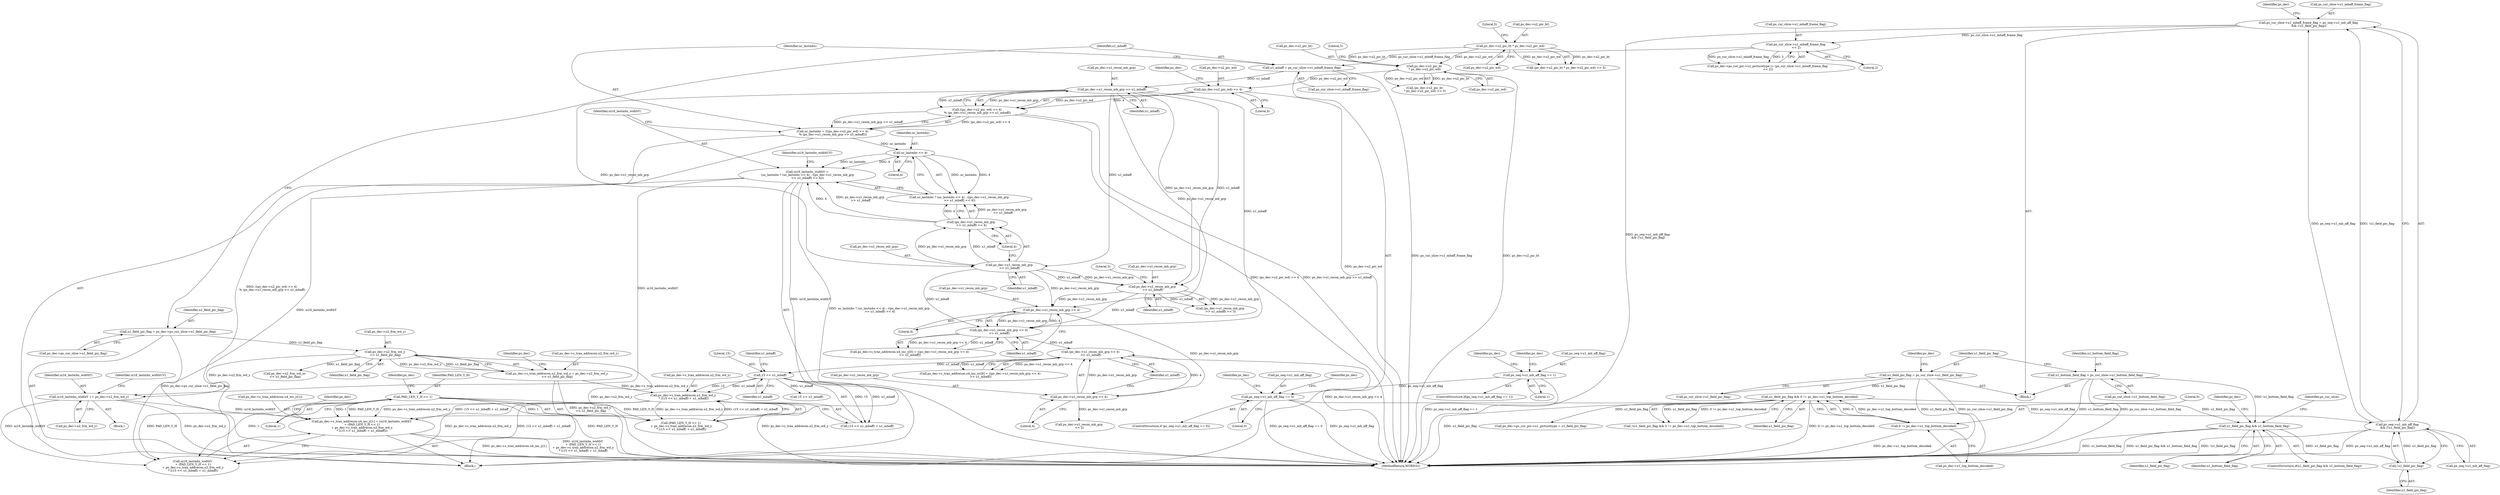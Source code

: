 digraph "0_Android_0b23c81c3dd9ec38f7e6806a3955fed1925541a0_3@integer" {
"1001894" [label="(Call,ps_dec->s_tran_addrecon.u4_inc_y[1] = (ui16_lastmbs_widthY\n + (PAD_LEN_Y_H << 1)\n + ps_dec->s_tran_addrecon.u2_frm_wd_y\n * ((15 << u1_mbaff) + u1_mbaff)))"];
"1001854" [label="(Call,ui16_lastmbs_widthY += ps_dec->u2_frm_wd_y)"];
"1001835" [label="(Call,ps_dec->u2_frm_wd_y\n << u1_field_pic_flag)"];
"1001739" [label="(Call,u1_field_pic_flag = ps_dec->ps_cur_slice->u1_field_pic_flag)"];
"1001767" [label="(Call,ui16_lastmbs_widthY =\n (uc_lastmbs ? (uc_lastmbs << 4) : ((ps_dec->u1_recon_mb_grp\n >> u1_mbaff) << 4)))"];
"1001771" [label="(Call,uc_lastmbs << 4)"];
"1001753" [label="(Call,uc_lastmbs = (((ps_dec->u2_pic_wd) >> 4)\n % (ps_dec->u1_recon_mb_grp >> u1_mbaff)))"];
"1001755" [label="(Call,((ps_dec->u2_pic_wd) >> 4)\n % (ps_dec->u1_recon_mb_grp >> u1_mbaff))"];
"1001756" [label="(Call,(ps_dec->u2_pic_wd) >> 4)"];
"1001307" [label="(Call,ps_dec->u2_pic_ht\n * ps_dec->u2_pic_wd)"];
"1001292" [label="(Call,ps_dec->u2_pic_ht * ps_dec->u2_pic_wd)"];
"1001761" [label="(Call,ps_dec->u1_recon_mb_grp >> u1_mbaff)"];
"1001747" [label="(Call,u1_mbaff = ps_cur_slice->u1_mbaff_frame_flag)"];
"1001364" [label="(Call,ps_cur_slice->u1_mbaff_frame_flag\n << 2)"];
"1001348" [label="(Call,ps_cur_slice->u1_mbaff_frame_flag = ps_seq->u1_mb_aff_flag\n && (!u1_field_pic_flag))"];
"1001352" [label="(Call,ps_seq->u1_mb_aff_flag\n && (!u1_field_pic_flag))"];
"1000312" [label="(Call,ps_seq->u1_mb_aff_flag == 0)"];
"1000284" [label="(Call,ps_seq->u1_mb_aff_flag == 1)"];
"1001356" [label="(Call,!u1_field_pic_flag)"];
"1001245" [label="(Call,u1_field_pic_flag && u1_bottom_field_flag)"];
"1000814" [label="(Call,u1_field_pic_flag && 0 != ps_dec->u1_top_bottom_decoded)"];
"1000181" [label="(Call,u1_field_pic_flag = ps_cur_slice->u1_field_pic_flag)"];
"1000816" [label="(Call,0 != ps_dec->u1_top_bottom_decoded)"];
"1000175" [label="(Call,u1_bottom_field_flag = ps_cur_slice->u1_bottom_field_flag)"];
"1001774" [label="(Call,(ps_dec->u1_recon_mb_grp\n >> u1_mbaff) << 4)"];
"1001775" [label="(Call,ps_dec->u1_recon_mb_grp\n >> u1_mbaff)"];
"1001905" [label="(Call,PAD_LEN_Y_H << 1)"];
"1001908" [label="(Call,ps_dec->s_tran_addrecon.u2_frm_wd_y\n * ((15 << u1_mbaff) + u1_mbaff))"];
"1001829" [label="(Call,ps_dec->s_tran_addrecon.u2_frm_wd_y = ps_dec->u2_frm_wd_y\n << u1_field_pic_flag)"];
"1001915" [label="(Call,15 << u1_mbaff)"];
"1001887" [label="(Call,(ps_dec->u1_recon_mb_grp << 4)\n >> u1_mbaff)"];
"1001888" [label="(Call,ps_dec->u1_recon_mb_grp << 4)"];
"1001873" [label="(Call,ps_dec->u1_recon_mb_grp << 4)"];
"1001790" [label="(Call,ps_dec->u1_recon_mb_grp\n >> u1_mbaff)"];
"1001872" [label="(Call,(ps_dec->u1_recon_mb_grp << 4)\n >> u1_mbaff)"];
"1001892" [label="(Literal,4)"];
"1001739" [label="(Call,u1_field_pic_flag = ps_dec->ps_cur_slice->u1_field_pic_flag)"];
"1001902" [label="(Call,ui16_lastmbs_widthY\n + (PAD_LEN_Y_H << 1)\n + ps_dec->s_tran_addrecon.u2_frm_wd_y\n * ((15 << u1_mbaff) + u1_mbaff))"];
"1000191" [label="(Identifier,ps_dec)"];
"1001894" [label="(Call,ps_dec->s_tran_addrecon.u4_inc_y[1] = (ui16_lastmbs_widthY\n + (PAD_LEN_Y_H << 1)\n + ps_dec->s_tran_addrecon.u2_frm_wd_y\n * ((15 << u1_mbaff) + u1_mbaff)))"];
"1001292" [label="(Call,ps_dec->u2_pic_ht * ps_dec->u2_pic_wd)"];
"1000816" [label="(Call,0 != ps_dec->u1_top_bottom_decoded)"];
"1000320" [label="(Identifier,ps_dec)"];
"1001873" [label="(Call,ps_dec->u1_recon_mb_grp << 4)"];
"1000176" [label="(Identifier,u1_bottom_field_flag)"];
"1001794" [label="(Identifier,u1_mbaff)"];
"1001348" [label="(Call,ps_cur_slice->u1_mbaff_frame_flag = ps_seq->u1_mb_aff_flag\n && (!u1_field_pic_flag))"];
"1001953" [label="(Call,ps_dec->u1_recon_mb_grp\n << 2)"];
"1001783" [label="(Identifier,ui16_lastmbs_widthUV)"];
"1001916" [label="(Literal,15)"];
"1001907" [label="(Literal,1)"];
"1001940" [label="(Call,15 << u1_mbaff)"];
"1001761" [label="(Call,ps_dec->u1_recon_mb_grp >> u1_mbaff)"];
"1001747" [label="(Call,u1_mbaff = ps_cur_slice->u1_mbaff_frame_flag)"];
"1001358" [label="(Call,ps_dec->ps_cur_pic->u1_picturetype |= (ps_cur_slice->u1_mbaff_frame_flag\n << 2))"];
"1000818" [label="(Call,ps_dec->u1_top_bottom_decoded)"];
"1001291" [label="(Call,(ps_dec->u2_pic_ht * ps_dec->u2_pic_wd) >> 5)"];
"1000292" [label="(Identifier,ps_dec)"];
"1001843" [label="(Identifier,ps_dec)"];
"1001772" [label="(Identifier,uc_lastmbs)"];
"1001887" [label="(Call,(ps_dec->u1_recon_mb_grp << 4)\n >> u1_mbaff)"];
"1000312" [label="(Call,ps_seq->u1_mb_aff_flag == 0)"];
"1001789" [label="(Call,(ps_dec->u1_recon_mb_grp\n >> u1_mbaff) << 3)"];
"1001860" [label="(Identifier,ui16_lastmbs_widthUV)"];
"1001350" [label="(Identifier,ps_cur_slice)"];
"1001889" [label="(Call,ps_dec->u1_recon_mb_grp)"];
"1001856" [label="(Call,ps_dec->u2_frm_wd_y)"];
"1001855" [label="(Identifier,ui16_lastmbs_widthY)"];
"1000183" [label="(Call,ps_cur_slice->u1_field_pic_flag)"];
"1001754" [label="(Identifier,uc_lastmbs)"];
"1001769" [label="(Call,uc_lastmbs ? (uc_lastmbs << 4) : ((ps_dec->u1_recon_mb_grp\n >> u1_mbaff) << 4))"];
"1001853" [label="(Block,)"];
"1000817" [label="(Literal,0)"];
"1001893" [label="(Identifier,u1_mbaff)"];
"1001909" [label="(Call,ps_dec->s_tran_addrecon.u2_frm_wd_y)"];
"1001877" [label="(Literal,4)"];
"1001854" [label="(Call,ui16_lastmbs_widthY += ps_dec->u2_frm_wd_y)"];
"1001308" [label="(Call,ps_dec->u2_pic_ht)"];
"1000288" [label="(Literal,1)"];
"1000814" [label="(Call,u1_field_pic_flag && 0 != ps_dec->u1_top_bottom_decoded)"];
"1001757" [label="(Call,ps_dec->u2_pic_wd)"];
"1001755" [label="(Call,((ps_dec->u2_pic_wd) >> 4)\n % (ps_dec->u1_recon_mb_grp >> u1_mbaff))"];
"1001765" [label="(Identifier,u1_mbaff)"];
"1000177" [label="(Call,ps_cur_slice->u1_bottom_field_flag)"];
"1001911" [label="(Identifier,ps_dec)"];
"1001311" [label="(Call,ps_dec->u2_pic_wd)"];
"1000283" [label="(ControlStructure,if(ps_seq->u1_mb_aff_flag == 1))"];
"1000182" [label="(Identifier,u1_field_pic_flag)"];
"1001774" [label="(Call,(ps_dec->u1_recon_mb_grp\n >> u1_mbaff) << 4)"];
"1000141" [label="(Block,)"];
"1001915" [label="(Call,15 << u1_mbaff)"];
"1001307" [label="(Call,ps_dec->u2_pic_ht\n * ps_dec->u2_pic_wd)"];
"1000284" [label="(Call,ps_seq->u1_mb_aff_flag == 1)"];
"1000313" [label="(Call,ps_seq->u1_mb_aff_flag)"];
"1001749" [label="(Call,ps_cur_slice->u1_mbaff_frame_flag)"];
"1001737" [label="(Block,)"];
"1001246" [label="(Identifier,u1_field_pic_flag)"];
"1001775" [label="(Call,ps_dec->u1_recon_mb_grp\n >> u1_mbaff)"];
"1001306" [label="(Call,(ps_dec->u2_pic_ht\n * ps_dec->u2_pic_wd) >> 5)"];
"1001874" [label="(Call,ps_dec->u1_recon_mb_grp)"];
"1001918" [label="(Identifier,u1_mbaff)"];
"1001255" [label="(Identifier,ps_dec)"];
"1001888" [label="(Call,ps_dec->u1_recon_mb_grp << 4)"];
"1001905" [label="(Call,PAD_LEN_Y_H << 1)"];
"1001846" [label="(Call,ps_dec->u2_frm_wd_uv\n << u1_field_pic_flag)"];
"1001364" [label="(Call,ps_cur_slice->u1_mbaff_frame_flag\n << 2)"];
"1001368" [label="(Literal,2)"];
"1000311" [label="(ControlStructure,if (ps_seq->u1_mb_aff_flag == 0))"];
"1001830" [label="(Call,ps_dec->s_tran_addrecon.u2_frm_wd_y)"];
"1001904" [label="(Call,(PAD_LEN_Y_H << 1)\n + ps_dec->s_tran_addrecon.u2_frm_wd_y\n * ((15 << u1_mbaff) + u1_mbaff))"];
"1001296" [label="(Call,ps_dec->u2_pic_wd)"];
"1001779" [label="(Identifier,u1_mbaff)"];
"1001773" [label="(Literal,4)"];
"1001923" [label="(Identifier,ps_dec)"];
"1001780" [label="(Literal,4)"];
"1002159" [label="(MethodReturn,WORD32)"];
"1000181" [label="(Call,u1_field_pic_flag = ps_cur_slice->u1_field_pic_flag)"];
"1001790" [label="(Call,ps_dec->u1_recon_mb_grp\n >> u1_mbaff)"];
"1001829" [label="(Call,ps_dec->s_tran_addrecon.u2_frm_wd_y = ps_dec->u2_frm_wd_y\n << u1_field_pic_flag)"];
"1001740" [label="(Identifier,u1_field_pic_flag)"];
"1001352" [label="(Call,ps_seq->u1_mb_aff_flag\n && (!u1_field_pic_flag))"];
"1001771" [label="(Call,uc_lastmbs << 4)"];
"1001356" [label="(Call,!u1_field_pic_flag)"];
"1001767" [label="(Call,ui16_lastmbs_widthY =\n (uc_lastmbs ? (uc_lastmbs << 4) : ((ps_dec->u1_recon_mb_grp\n >> u1_mbaff) << 4)))"];
"1001864" [label="(Call,ps_dec->s_tran_addrecon.u4_inc_y[0] = ((ps_dec->u1_recon_mb_grp << 4)\n >> u1_mbaff))"];
"1001314" [label="(Literal,5)"];
"1001836" [label="(Call,ps_dec->u2_frm_wd_y)"];
"1001293" [label="(Call,ps_dec->u2_pic_ht)"];
"1001760" [label="(Literal,4)"];
"1001878" [label="(Identifier,u1_mbaff)"];
"1000325" [label="(Identifier,ps_dec)"];
"1001917" [label="(Identifier,u1_mbaff)"];
"1001247" [label="(Identifier,u1_bottom_field_flag)"];
"1001748" [label="(Identifier,u1_mbaff)"];
"1001361" [label="(Identifier,ps_dec)"];
"1001245" [label="(Call,u1_field_pic_flag && u1_bottom_field_flag)"];
"1001895" [label="(Call,ps_dec->s_tran_addrecon.u4_inc_y[1])"];
"1001741" [label="(Call,ps_dec->ps_cur_slice->u1_field_pic_flag)"];
"1001357" [label="(Identifier,u1_field_pic_flag)"];
"1001914" [label="(Call,(15 << u1_mbaff) + u1_mbaff)"];
"1001879" [label="(Call,ps_dec->s_tran_addrecon.u4_inc_uv[0] = ((ps_dec->u1_recon_mb_grp << 4)\n >> u1_mbaff))"];
"1001908" [label="(Call,ps_dec->s_tran_addrecon.u2_frm_wd_y\n * ((15 << u1_mbaff) + u1_mbaff))"];
"1001763" [label="(Identifier,ps_dec)"];
"1001839" [label="(Identifier,u1_field_pic_flag)"];
"1001154" [label="(Call,ps_dec->ps_cur_pic->u1_picturetype = u1_field_pic_flag)"];
"1000175" [label="(Call,u1_bottom_field_flag = ps_cur_slice->u1_bottom_field_flag)"];
"1000813" [label="(Call,!(u1_field_pic_flag && 0 != ps_dec->u1_top_bottom_decoded))"];
"1001835" [label="(Call,ps_dec->u2_frm_wd_y\n << u1_field_pic_flag)"];
"1001365" [label="(Call,ps_cur_slice->u1_mbaff_frame_flag)"];
"1001756" [label="(Call,(ps_dec->u2_pic_wd) >> 4)"];
"1000815" [label="(Identifier,u1_field_pic_flag)"];
"1001906" [label="(Identifier,PAD_LEN_Y_H)"];
"1001753" [label="(Call,uc_lastmbs = (((ps_dec->u2_pic_wd) >> 4)\n % (ps_dec->u1_recon_mb_grp >> u1_mbaff)))"];
"1001776" [label="(Call,ps_dec->u1_recon_mb_grp)"];
"1001795" [label="(Literal,3)"];
"1001762" [label="(Call,ps_dec->u1_recon_mb_grp)"];
"1001299" [label="(Literal,5)"];
"1001353" [label="(Call,ps_seq->u1_mb_aff_flag)"];
"1000308" [label="(Identifier,ps_dec)"];
"1001768" [label="(Identifier,ui16_lastmbs_widthY)"];
"1000316" [label="(Literal,0)"];
"1000285" [label="(Call,ps_seq->u1_mb_aff_flag)"];
"1001791" [label="(Call,ps_dec->u1_recon_mb_grp)"];
"1001872" [label="(Call,(ps_dec->u1_recon_mb_grp << 4)\n >> u1_mbaff)"];
"1001349" [label="(Call,ps_cur_slice->u1_mbaff_frame_flag)"];
"1001244" [label="(ControlStructure,if(u1_field_pic_flag && u1_bottom_field_flag))"];
"1001894" -> "1001737"  [label="AST: "];
"1001894" -> "1001902"  [label="CFG: "];
"1001895" -> "1001894"  [label="AST: "];
"1001902" -> "1001894"  [label="AST: "];
"1001923" -> "1001894"  [label="CFG: "];
"1001894" -> "1002159"  [label="DDG: ps_dec->s_tran_addrecon.u4_inc_y[1]"];
"1001894" -> "1002159"  [label="DDG: ui16_lastmbs_widthY\n + (PAD_LEN_Y_H << 1)\n + ps_dec->s_tran_addrecon.u2_frm_wd_y\n * ((15 << u1_mbaff) + u1_mbaff)"];
"1001854" -> "1001894"  [label="DDG: ui16_lastmbs_widthY"];
"1001767" -> "1001894"  [label="DDG: ui16_lastmbs_widthY"];
"1001905" -> "1001894"  [label="DDG: PAD_LEN_Y_H"];
"1001905" -> "1001894"  [label="DDG: 1"];
"1001908" -> "1001894"  [label="DDG: ps_dec->s_tran_addrecon.u2_frm_wd_y"];
"1001908" -> "1001894"  [label="DDG: (15 << u1_mbaff) + u1_mbaff"];
"1001854" -> "1001853"  [label="AST: "];
"1001854" -> "1001856"  [label="CFG: "];
"1001855" -> "1001854"  [label="AST: "];
"1001856" -> "1001854"  [label="AST: "];
"1001860" -> "1001854"  [label="CFG: "];
"1001854" -> "1002159"  [label="DDG: ps_dec->u2_frm_wd_y"];
"1001835" -> "1001854"  [label="DDG: ps_dec->u2_frm_wd_y"];
"1001767" -> "1001854"  [label="DDG: ui16_lastmbs_widthY"];
"1001854" -> "1001902"  [label="DDG: ui16_lastmbs_widthY"];
"1001835" -> "1001829"  [label="AST: "];
"1001835" -> "1001839"  [label="CFG: "];
"1001836" -> "1001835"  [label="AST: "];
"1001839" -> "1001835"  [label="AST: "];
"1001829" -> "1001835"  [label="CFG: "];
"1001835" -> "1002159"  [label="DDG: ps_dec->u2_frm_wd_y"];
"1001835" -> "1001829"  [label="DDG: ps_dec->u2_frm_wd_y"];
"1001835" -> "1001829"  [label="DDG: u1_field_pic_flag"];
"1001739" -> "1001835"  [label="DDG: u1_field_pic_flag"];
"1001835" -> "1001846"  [label="DDG: u1_field_pic_flag"];
"1001739" -> "1001737"  [label="AST: "];
"1001739" -> "1001741"  [label="CFG: "];
"1001740" -> "1001739"  [label="AST: "];
"1001741" -> "1001739"  [label="AST: "];
"1001748" -> "1001739"  [label="CFG: "];
"1001739" -> "1002159"  [label="DDG: ps_dec->ps_cur_slice->u1_field_pic_flag"];
"1001767" -> "1001737"  [label="AST: "];
"1001767" -> "1001769"  [label="CFG: "];
"1001768" -> "1001767"  [label="AST: "];
"1001769" -> "1001767"  [label="AST: "];
"1001783" -> "1001767"  [label="CFG: "];
"1001767" -> "1002159"  [label="DDG: uc_lastmbs ? (uc_lastmbs << 4) : ((ps_dec->u1_recon_mb_grp\n >> u1_mbaff) << 4)"];
"1001771" -> "1001767"  [label="DDG: uc_lastmbs"];
"1001771" -> "1001767"  [label="DDG: 4"];
"1001774" -> "1001767"  [label="DDG: ps_dec->u1_recon_mb_grp\n >> u1_mbaff"];
"1001774" -> "1001767"  [label="DDG: 4"];
"1001767" -> "1001902"  [label="DDG: ui16_lastmbs_widthY"];
"1001771" -> "1001769"  [label="AST: "];
"1001771" -> "1001773"  [label="CFG: "];
"1001772" -> "1001771"  [label="AST: "];
"1001773" -> "1001771"  [label="AST: "];
"1001769" -> "1001771"  [label="CFG: "];
"1001771" -> "1001769"  [label="DDG: uc_lastmbs"];
"1001771" -> "1001769"  [label="DDG: 4"];
"1001753" -> "1001771"  [label="DDG: uc_lastmbs"];
"1001753" -> "1001737"  [label="AST: "];
"1001753" -> "1001755"  [label="CFG: "];
"1001754" -> "1001753"  [label="AST: "];
"1001755" -> "1001753"  [label="AST: "];
"1001768" -> "1001753"  [label="CFG: "];
"1001753" -> "1002159"  [label="DDG: ((ps_dec->u2_pic_wd) >> 4)\n % (ps_dec->u1_recon_mb_grp >> u1_mbaff)"];
"1001755" -> "1001753"  [label="DDG: (ps_dec->u2_pic_wd) >> 4"];
"1001755" -> "1001753"  [label="DDG: ps_dec->u1_recon_mb_grp >> u1_mbaff"];
"1001755" -> "1001761"  [label="CFG: "];
"1001756" -> "1001755"  [label="AST: "];
"1001761" -> "1001755"  [label="AST: "];
"1001755" -> "1002159"  [label="DDG: (ps_dec->u2_pic_wd) >> 4"];
"1001755" -> "1002159"  [label="DDG: ps_dec->u1_recon_mb_grp >> u1_mbaff"];
"1001756" -> "1001755"  [label="DDG: ps_dec->u2_pic_wd"];
"1001756" -> "1001755"  [label="DDG: 4"];
"1001761" -> "1001755"  [label="DDG: ps_dec->u1_recon_mb_grp"];
"1001761" -> "1001755"  [label="DDG: u1_mbaff"];
"1001756" -> "1001760"  [label="CFG: "];
"1001757" -> "1001756"  [label="AST: "];
"1001760" -> "1001756"  [label="AST: "];
"1001763" -> "1001756"  [label="CFG: "];
"1001756" -> "1002159"  [label="DDG: ps_dec->u2_pic_wd"];
"1001307" -> "1001756"  [label="DDG: ps_dec->u2_pic_wd"];
"1001307" -> "1001306"  [label="AST: "];
"1001307" -> "1001311"  [label="CFG: "];
"1001308" -> "1001307"  [label="AST: "];
"1001311" -> "1001307"  [label="AST: "];
"1001314" -> "1001307"  [label="CFG: "];
"1001307" -> "1002159"  [label="DDG: ps_dec->u2_pic_ht"];
"1001307" -> "1001306"  [label="DDG: ps_dec->u2_pic_ht"];
"1001307" -> "1001306"  [label="DDG: ps_dec->u2_pic_wd"];
"1001292" -> "1001307"  [label="DDG: ps_dec->u2_pic_ht"];
"1001292" -> "1001307"  [label="DDG: ps_dec->u2_pic_wd"];
"1001292" -> "1001291"  [label="AST: "];
"1001292" -> "1001296"  [label="CFG: "];
"1001293" -> "1001292"  [label="AST: "];
"1001296" -> "1001292"  [label="AST: "];
"1001299" -> "1001292"  [label="CFG: "];
"1001292" -> "1001291"  [label="DDG: ps_dec->u2_pic_ht"];
"1001292" -> "1001291"  [label="DDG: ps_dec->u2_pic_wd"];
"1001761" -> "1001765"  [label="CFG: "];
"1001762" -> "1001761"  [label="AST: "];
"1001765" -> "1001761"  [label="AST: "];
"1001747" -> "1001761"  [label="DDG: u1_mbaff"];
"1001761" -> "1001775"  [label="DDG: ps_dec->u1_recon_mb_grp"];
"1001761" -> "1001775"  [label="DDG: u1_mbaff"];
"1001761" -> "1001790"  [label="DDG: ps_dec->u1_recon_mb_grp"];
"1001761" -> "1001790"  [label="DDG: u1_mbaff"];
"1001761" -> "1001873"  [label="DDG: ps_dec->u1_recon_mb_grp"];
"1001761" -> "1001872"  [label="DDG: u1_mbaff"];
"1001747" -> "1001737"  [label="AST: "];
"1001747" -> "1001749"  [label="CFG: "];
"1001748" -> "1001747"  [label="AST: "];
"1001749" -> "1001747"  [label="AST: "];
"1001754" -> "1001747"  [label="CFG: "];
"1001747" -> "1002159"  [label="DDG: ps_cur_slice->u1_mbaff_frame_flag"];
"1001364" -> "1001747"  [label="DDG: ps_cur_slice->u1_mbaff_frame_flag"];
"1001364" -> "1001358"  [label="AST: "];
"1001364" -> "1001368"  [label="CFG: "];
"1001365" -> "1001364"  [label="AST: "];
"1001368" -> "1001364"  [label="AST: "];
"1001358" -> "1001364"  [label="CFG: "];
"1001364" -> "1001358"  [label="DDG: ps_cur_slice->u1_mbaff_frame_flag"];
"1001364" -> "1001358"  [label="DDG: 2"];
"1001348" -> "1001364"  [label="DDG: ps_cur_slice->u1_mbaff_frame_flag"];
"1001348" -> "1000141"  [label="AST: "];
"1001348" -> "1001352"  [label="CFG: "];
"1001349" -> "1001348"  [label="AST: "];
"1001352" -> "1001348"  [label="AST: "];
"1001361" -> "1001348"  [label="CFG: "];
"1001348" -> "1002159"  [label="DDG: ps_seq->u1_mb_aff_flag\n && (!u1_field_pic_flag)"];
"1001352" -> "1001348"  [label="DDG: ps_seq->u1_mb_aff_flag"];
"1001352" -> "1001348"  [label="DDG: !u1_field_pic_flag"];
"1001352" -> "1001353"  [label="CFG: "];
"1001352" -> "1001356"  [label="CFG: "];
"1001353" -> "1001352"  [label="AST: "];
"1001356" -> "1001352"  [label="AST: "];
"1001352" -> "1002159"  [label="DDG: ps_seq->u1_mb_aff_flag"];
"1001352" -> "1002159"  [label="DDG: !u1_field_pic_flag"];
"1000312" -> "1001352"  [label="DDG: ps_seq->u1_mb_aff_flag"];
"1001356" -> "1001352"  [label="DDG: u1_field_pic_flag"];
"1000312" -> "1000311"  [label="AST: "];
"1000312" -> "1000316"  [label="CFG: "];
"1000313" -> "1000312"  [label="AST: "];
"1000316" -> "1000312"  [label="AST: "];
"1000320" -> "1000312"  [label="CFG: "];
"1000325" -> "1000312"  [label="CFG: "];
"1000312" -> "1002159"  [label="DDG: ps_seq->u1_mb_aff_flag == 0"];
"1000312" -> "1002159"  [label="DDG: ps_seq->u1_mb_aff_flag"];
"1000284" -> "1000312"  [label="DDG: ps_seq->u1_mb_aff_flag"];
"1000284" -> "1000283"  [label="AST: "];
"1000284" -> "1000288"  [label="CFG: "];
"1000285" -> "1000284"  [label="AST: "];
"1000288" -> "1000284"  [label="AST: "];
"1000292" -> "1000284"  [label="CFG: "];
"1000308" -> "1000284"  [label="CFG: "];
"1000284" -> "1002159"  [label="DDG: ps_seq->u1_mb_aff_flag == 1"];
"1001356" -> "1001357"  [label="CFG: "];
"1001357" -> "1001356"  [label="AST: "];
"1001245" -> "1001356"  [label="DDG: u1_field_pic_flag"];
"1001245" -> "1001244"  [label="AST: "];
"1001245" -> "1001246"  [label="CFG: "];
"1001245" -> "1001247"  [label="CFG: "];
"1001246" -> "1001245"  [label="AST: "];
"1001247" -> "1001245"  [label="AST: "];
"1001255" -> "1001245"  [label="CFG: "];
"1001350" -> "1001245"  [label="CFG: "];
"1001245" -> "1002159"  [label="DDG: u1_bottom_field_flag"];
"1001245" -> "1002159"  [label="DDG: u1_field_pic_flag && u1_bottom_field_flag"];
"1000814" -> "1001245"  [label="DDG: u1_field_pic_flag"];
"1000175" -> "1001245"  [label="DDG: u1_bottom_field_flag"];
"1000814" -> "1000813"  [label="AST: "];
"1000814" -> "1000815"  [label="CFG: "];
"1000814" -> "1000816"  [label="CFG: "];
"1000815" -> "1000814"  [label="AST: "];
"1000816" -> "1000814"  [label="AST: "];
"1000813" -> "1000814"  [label="CFG: "];
"1000814" -> "1002159"  [label="DDG: 0 != ps_dec->u1_top_bottom_decoded"];
"1000814" -> "1002159"  [label="DDG: u1_field_pic_flag"];
"1000814" -> "1000813"  [label="DDG: u1_field_pic_flag"];
"1000814" -> "1000813"  [label="DDG: 0 != ps_dec->u1_top_bottom_decoded"];
"1000181" -> "1000814"  [label="DDG: u1_field_pic_flag"];
"1000816" -> "1000814"  [label="DDG: 0"];
"1000816" -> "1000814"  [label="DDG: ps_dec->u1_top_bottom_decoded"];
"1000814" -> "1001154"  [label="DDG: u1_field_pic_flag"];
"1000181" -> "1000141"  [label="AST: "];
"1000181" -> "1000183"  [label="CFG: "];
"1000182" -> "1000181"  [label="AST: "];
"1000183" -> "1000181"  [label="AST: "];
"1000191" -> "1000181"  [label="CFG: "];
"1000181" -> "1002159"  [label="DDG: u1_field_pic_flag"];
"1000181" -> "1002159"  [label="DDG: ps_cur_slice->u1_field_pic_flag"];
"1000816" -> "1000818"  [label="CFG: "];
"1000817" -> "1000816"  [label="AST: "];
"1000818" -> "1000816"  [label="AST: "];
"1000816" -> "1002159"  [label="DDG: ps_dec->u1_top_bottom_decoded"];
"1000175" -> "1000141"  [label="AST: "];
"1000175" -> "1000177"  [label="CFG: "];
"1000176" -> "1000175"  [label="AST: "];
"1000177" -> "1000175"  [label="AST: "];
"1000182" -> "1000175"  [label="CFG: "];
"1000175" -> "1002159"  [label="DDG: u1_bottom_field_flag"];
"1000175" -> "1002159"  [label="DDG: ps_cur_slice->u1_bottom_field_flag"];
"1001774" -> "1001769"  [label="AST: "];
"1001774" -> "1001780"  [label="CFG: "];
"1001775" -> "1001774"  [label="AST: "];
"1001780" -> "1001774"  [label="AST: "];
"1001769" -> "1001774"  [label="CFG: "];
"1001774" -> "1001769"  [label="DDG: ps_dec->u1_recon_mb_grp\n >> u1_mbaff"];
"1001774" -> "1001769"  [label="DDG: 4"];
"1001775" -> "1001774"  [label="DDG: ps_dec->u1_recon_mb_grp"];
"1001775" -> "1001774"  [label="DDG: u1_mbaff"];
"1001775" -> "1001779"  [label="CFG: "];
"1001776" -> "1001775"  [label="AST: "];
"1001779" -> "1001775"  [label="AST: "];
"1001780" -> "1001775"  [label="CFG: "];
"1001775" -> "1001790"  [label="DDG: ps_dec->u1_recon_mb_grp"];
"1001775" -> "1001790"  [label="DDG: u1_mbaff"];
"1001775" -> "1001873"  [label="DDG: ps_dec->u1_recon_mb_grp"];
"1001775" -> "1001872"  [label="DDG: u1_mbaff"];
"1001905" -> "1001904"  [label="AST: "];
"1001905" -> "1001907"  [label="CFG: "];
"1001906" -> "1001905"  [label="AST: "];
"1001907" -> "1001905"  [label="AST: "];
"1001911" -> "1001905"  [label="CFG: "];
"1001905" -> "1002159"  [label="DDG: PAD_LEN_Y_H"];
"1001905" -> "1001902"  [label="DDG: PAD_LEN_Y_H"];
"1001905" -> "1001902"  [label="DDG: 1"];
"1001905" -> "1001904"  [label="DDG: PAD_LEN_Y_H"];
"1001905" -> "1001904"  [label="DDG: 1"];
"1001908" -> "1001904"  [label="AST: "];
"1001908" -> "1001914"  [label="CFG: "];
"1001909" -> "1001908"  [label="AST: "];
"1001914" -> "1001908"  [label="AST: "];
"1001904" -> "1001908"  [label="CFG: "];
"1001908" -> "1002159"  [label="DDG: ps_dec->s_tran_addrecon.u2_frm_wd_y"];
"1001908" -> "1001902"  [label="DDG: ps_dec->s_tran_addrecon.u2_frm_wd_y"];
"1001908" -> "1001902"  [label="DDG: (15 << u1_mbaff) + u1_mbaff"];
"1001908" -> "1001904"  [label="DDG: ps_dec->s_tran_addrecon.u2_frm_wd_y"];
"1001908" -> "1001904"  [label="DDG: (15 << u1_mbaff) + u1_mbaff"];
"1001829" -> "1001908"  [label="DDG: ps_dec->s_tran_addrecon.u2_frm_wd_y"];
"1001915" -> "1001908"  [label="DDG: 15"];
"1001915" -> "1001908"  [label="DDG: u1_mbaff"];
"1001829" -> "1001737"  [label="AST: "];
"1001830" -> "1001829"  [label="AST: "];
"1001843" -> "1001829"  [label="CFG: "];
"1001829" -> "1002159"  [label="DDG: ps_dec->u2_frm_wd_y\n << u1_field_pic_flag"];
"1001915" -> "1001914"  [label="AST: "];
"1001915" -> "1001917"  [label="CFG: "];
"1001916" -> "1001915"  [label="AST: "];
"1001917" -> "1001915"  [label="AST: "];
"1001918" -> "1001915"  [label="CFG: "];
"1001915" -> "1001914"  [label="DDG: 15"];
"1001915" -> "1001914"  [label="DDG: u1_mbaff"];
"1001887" -> "1001915"  [label="DDG: u1_mbaff"];
"1001915" -> "1001940"  [label="DDG: u1_mbaff"];
"1001887" -> "1001879"  [label="AST: "];
"1001887" -> "1001893"  [label="CFG: "];
"1001888" -> "1001887"  [label="AST: "];
"1001893" -> "1001887"  [label="AST: "];
"1001879" -> "1001887"  [label="CFG: "];
"1001887" -> "1002159"  [label="DDG: ps_dec->u1_recon_mb_grp << 4"];
"1001887" -> "1001879"  [label="DDG: ps_dec->u1_recon_mb_grp << 4"];
"1001887" -> "1001879"  [label="DDG: u1_mbaff"];
"1001888" -> "1001887"  [label="DDG: ps_dec->u1_recon_mb_grp"];
"1001888" -> "1001887"  [label="DDG: 4"];
"1001872" -> "1001887"  [label="DDG: u1_mbaff"];
"1001888" -> "1001892"  [label="CFG: "];
"1001889" -> "1001888"  [label="AST: "];
"1001892" -> "1001888"  [label="AST: "];
"1001893" -> "1001888"  [label="CFG: "];
"1001873" -> "1001888"  [label="DDG: ps_dec->u1_recon_mb_grp"];
"1001888" -> "1001953"  [label="DDG: ps_dec->u1_recon_mb_grp"];
"1001873" -> "1001872"  [label="AST: "];
"1001873" -> "1001877"  [label="CFG: "];
"1001874" -> "1001873"  [label="AST: "];
"1001877" -> "1001873"  [label="AST: "];
"1001878" -> "1001873"  [label="CFG: "];
"1001873" -> "1001872"  [label="DDG: ps_dec->u1_recon_mb_grp"];
"1001873" -> "1001872"  [label="DDG: 4"];
"1001790" -> "1001873"  [label="DDG: ps_dec->u1_recon_mb_grp"];
"1001790" -> "1001789"  [label="AST: "];
"1001790" -> "1001794"  [label="CFG: "];
"1001791" -> "1001790"  [label="AST: "];
"1001794" -> "1001790"  [label="AST: "];
"1001795" -> "1001790"  [label="CFG: "];
"1001790" -> "1001789"  [label="DDG: ps_dec->u1_recon_mb_grp"];
"1001790" -> "1001789"  [label="DDG: u1_mbaff"];
"1001790" -> "1001872"  [label="DDG: u1_mbaff"];
"1001872" -> "1001864"  [label="AST: "];
"1001872" -> "1001878"  [label="CFG: "];
"1001878" -> "1001872"  [label="AST: "];
"1001864" -> "1001872"  [label="CFG: "];
"1001872" -> "1001864"  [label="DDG: ps_dec->u1_recon_mb_grp << 4"];
"1001872" -> "1001864"  [label="DDG: u1_mbaff"];
}
